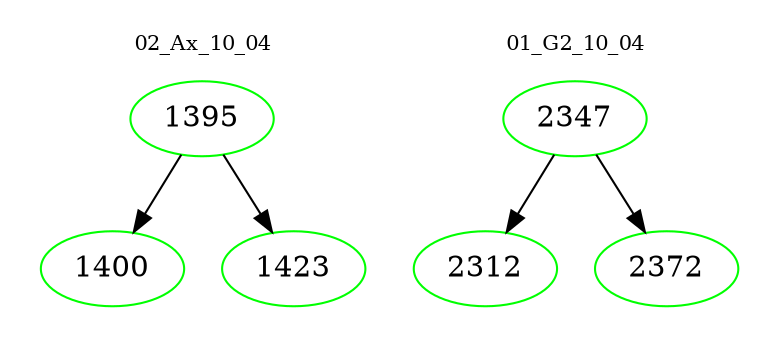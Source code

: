 digraph{
subgraph cluster_0 {
color = white
label = "02_Ax_10_04";
fontsize=10;
T0_1395 [label="1395", color="green"]
T0_1395 -> T0_1400 [color="black"]
T0_1400 [label="1400", color="green"]
T0_1395 -> T0_1423 [color="black"]
T0_1423 [label="1423", color="green"]
}
subgraph cluster_1 {
color = white
label = "01_G2_10_04";
fontsize=10;
T1_2347 [label="2347", color="green"]
T1_2347 -> T1_2312 [color="black"]
T1_2312 [label="2312", color="green"]
T1_2347 -> T1_2372 [color="black"]
T1_2372 [label="2372", color="green"]
}
}
